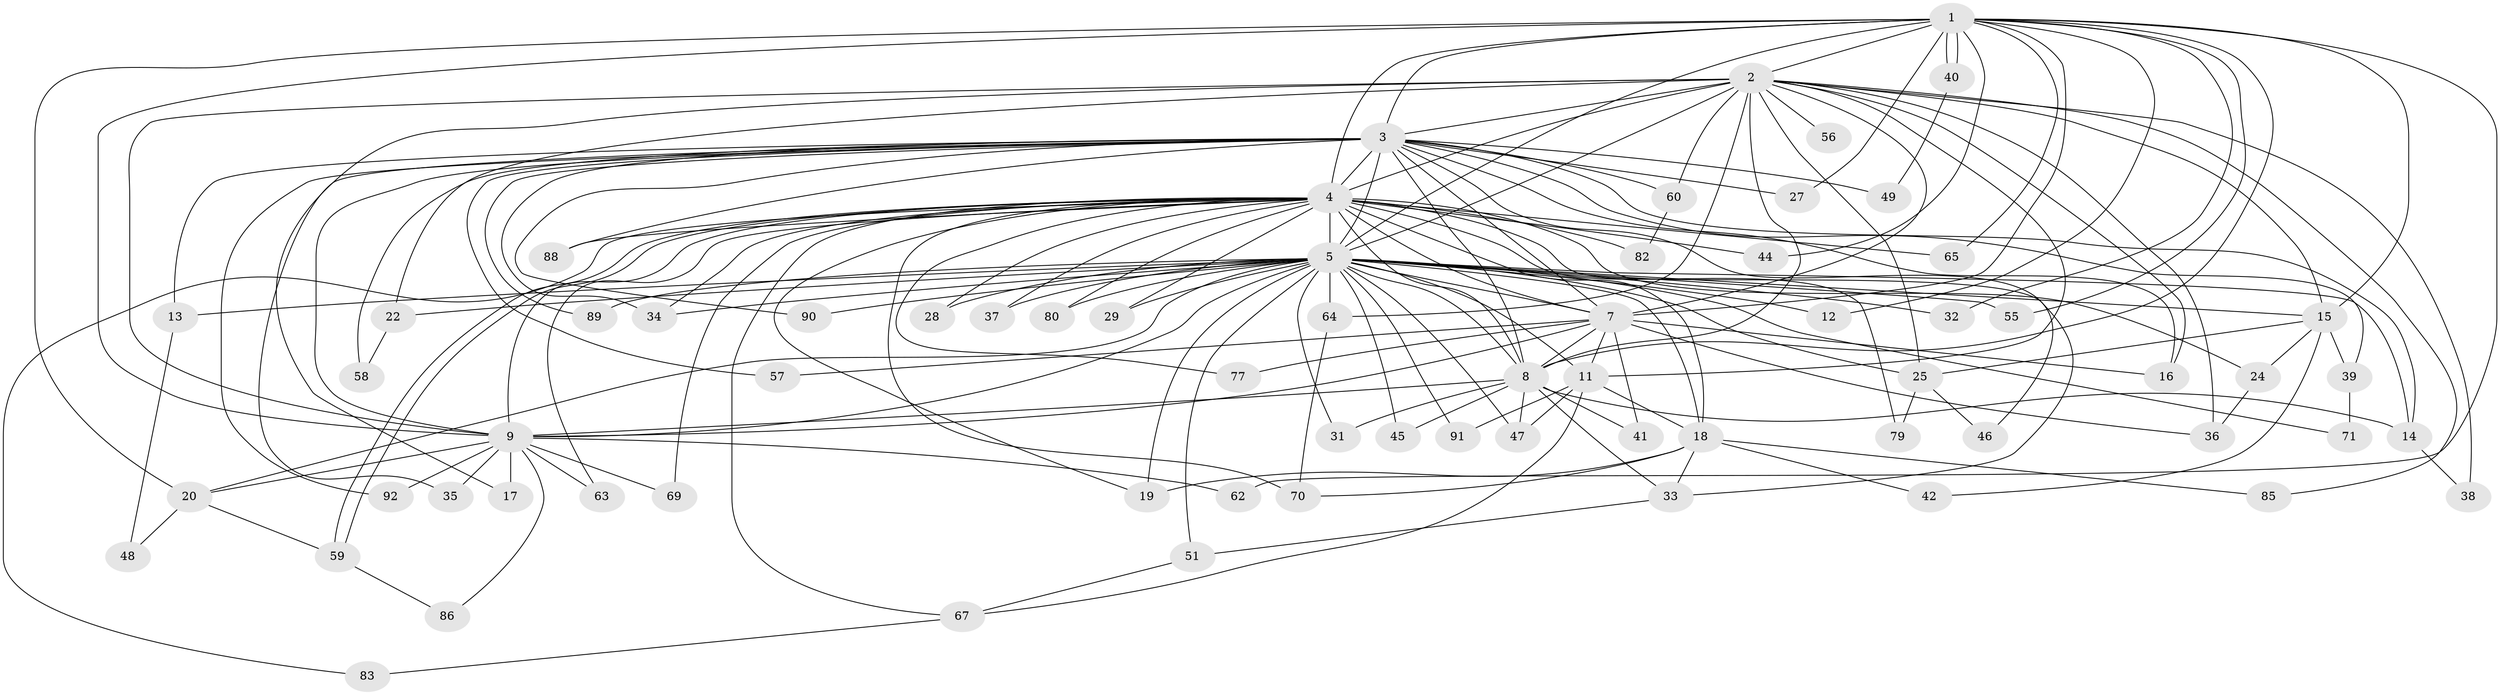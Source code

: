 // original degree distribution, {20: 0.021505376344086023, 18: 0.021505376344086023, 31: 0.010752688172043012, 23: 0.010752688172043012, 16: 0.03225806451612903, 24: 0.010752688172043012, 7: 0.03225806451612903, 2: 0.5376344086021505, 3: 0.26881720430107525, 4: 0.043010752688172046, 8: 0.010752688172043012}
// Generated by graph-tools (version 1.1) at 2025/41/03/06/25 10:41:33]
// undirected, 69 vertices, 164 edges
graph export_dot {
graph [start="1"]
  node [color=gray90,style=filled];
  1 [super="+43"];
  2 [super="+21"];
  3 [super="+6"];
  4 [super="+23"];
  5 [super="+10"];
  7 [super="+74"];
  8 [super="+66"];
  9 [super="+84"];
  11 [super="+87"];
  12;
  13;
  14 [super="+26"];
  15 [super="+30"];
  16 [super="+75"];
  17;
  18;
  19 [super="+54"];
  20 [super="+52"];
  22;
  24;
  25 [super="+61"];
  27;
  28;
  29;
  31;
  32 [super="+53"];
  33 [super="+50"];
  34 [super="+68"];
  35;
  36 [super="+78"];
  37;
  38;
  39;
  40 [super="+72"];
  41;
  42;
  44;
  45;
  46;
  47 [super="+73"];
  48;
  49;
  51;
  55;
  56;
  57;
  58;
  59 [super="+76"];
  60;
  62;
  63;
  64;
  65;
  67 [super="+81"];
  69;
  70 [super="+93"];
  71;
  77;
  79;
  80;
  82;
  83;
  85;
  86;
  88;
  89;
  90;
  91;
  92;
  1 -- 2;
  1 -- 3 [weight=2];
  1 -- 4 [weight=2];
  1 -- 5 [weight=2];
  1 -- 7;
  1 -- 8;
  1 -- 9;
  1 -- 12;
  1 -- 15;
  1 -- 20;
  1 -- 27;
  1 -- 32;
  1 -- 40;
  1 -- 40;
  1 -- 44;
  1 -- 55;
  1 -- 62;
  1 -- 65;
  2 -- 3 [weight=2];
  2 -- 4;
  2 -- 5 [weight=2];
  2 -- 7;
  2 -- 8 [weight=2];
  2 -- 9;
  2 -- 15;
  2 -- 17;
  2 -- 25;
  2 -- 38;
  2 -- 56 [weight=2];
  2 -- 60;
  2 -- 85;
  2 -- 64;
  2 -- 22;
  2 -- 11;
  2 -- 16;
  2 -- 36;
  3 -- 4 [weight=2];
  3 -- 5 [weight=4];
  3 -- 7 [weight=3];
  3 -- 8 [weight=2];
  3 -- 9 [weight=2];
  3 -- 16;
  3 -- 27;
  3 -- 34;
  3 -- 39;
  3 -- 49 [weight=2];
  3 -- 57;
  3 -- 58;
  3 -- 60;
  3 -- 89;
  3 -- 90;
  3 -- 13;
  3 -- 14;
  3 -- 88;
  3 -- 92;
  3 -- 35;
  3 -- 46;
  4 -- 5 [weight=3];
  4 -- 7;
  4 -- 8;
  4 -- 9;
  4 -- 18;
  4 -- 24;
  4 -- 28;
  4 -- 29;
  4 -- 33;
  4 -- 34;
  4 -- 37;
  4 -- 44;
  4 -- 59;
  4 -- 59;
  4 -- 63;
  4 -- 65;
  4 -- 67;
  4 -- 69;
  4 -- 70;
  4 -- 77;
  4 -- 79;
  4 -- 80;
  4 -- 88;
  4 -- 82;
  4 -- 83;
  4 -- 19;
  5 -- 7 [weight=2];
  5 -- 8 [weight=2];
  5 -- 9 [weight=3];
  5 -- 14;
  5 -- 19;
  5 -- 22;
  5 -- 28;
  5 -- 29;
  5 -- 31;
  5 -- 32 [weight=2];
  5 -- 37;
  5 -- 71;
  5 -- 90;
  5 -- 64;
  5 -- 11;
  5 -- 12;
  5 -- 13;
  5 -- 80;
  5 -- 18;
  5 -- 89;
  5 -- 91;
  5 -- 45;
  5 -- 47;
  5 -- 51;
  5 -- 55;
  5 -- 15;
  5 -- 25;
  5 -- 20;
  5 -- 34;
  7 -- 8;
  7 -- 9;
  7 -- 11;
  7 -- 16;
  7 -- 36;
  7 -- 41;
  7 -- 57;
  7 -- 77;
  8 -- 9;
  8 -- 14;
  8 -- 31;
  8 -- 33;
  8 -- 41;
  8 -- 45;
  8 -- 47;
  9 -- 17;
  9 -- 20;
  9 -- 35;
  9 -- 62;
  9 -- 63;
  9 -- 69;
  9 -- 86;
  9 -- 92;
  11 -- 47;
  11 -- 91;
  11 -- 67;
  11 -- 18;
  13 -- 48;
  14 -- 38;
  15 -- 24;
  15 -- 25;
  15 -- 39;
  15 -- 42;
  18 -- 19;
  18 -- 42;
  18 -- 70;
  18 -- 85;
  18 -- 33;
  20 -- 48;
  20 -- 59;
  22 -- 58;
  24 -- 36;
  25 -- 46;
  25 -- 79;
  33 -- 51;
  39 -- 71;
  40 -- 49;
  51 -- 67;
  59 -- 86;
  60 -- 82;
  64 -- 70;
  67 -- 83;
}
